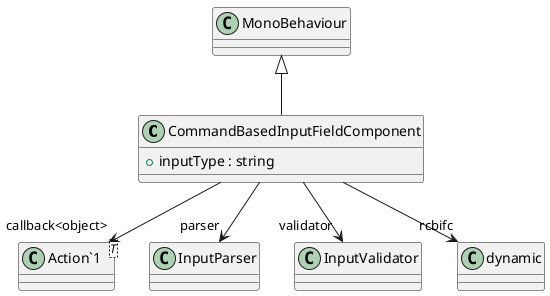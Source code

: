 @startuml
class CommandBasedInputFieldComponent {
    + inputType : string
}
class "Action`1"<T> {
}
MonoBehaviour <|-- CommandBasedInputFieldComponent
CommandBasedInputFieldComponent --> "parser" InputParser
CommandBasedInputFieldComponent --> "validator" InputValidator
CommandBasedInputFieldComponent --> "callback<object>" "Action`1"
CommandBasedInputFieldComponent --> "rcbifc" dynamic
@enduml
